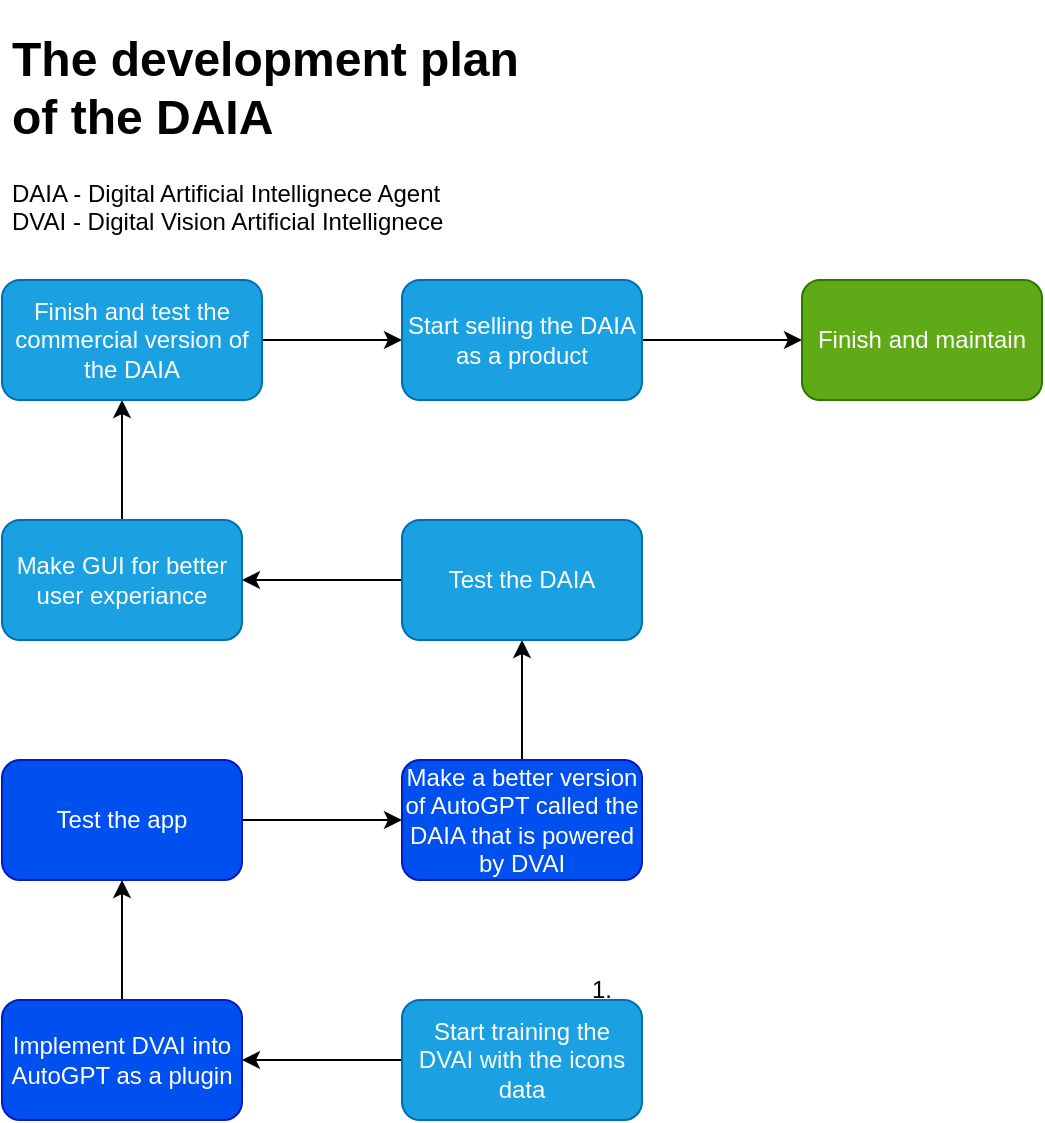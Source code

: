 <mxfile version="21.6.5" type="device">
  <diagram name="Page-1" id="gWzL2GTMoUoIFvpRtcWf">
    <mxGraphModel dx="980" dy="562" grid="1" gridSize="10" guides="1" tooltips="1" connect="1" arrows="1" fold="1" page="1" pageScale="1" pageWidth="827" pageHeight="1169" math="0" shadow="0">
      <root>
        <mxCell id="0" />
        <mxCell id="1" parent="0" />
        <mxCell id="bizEwBFf6lZEpzVgn9bI-10" style="edgeStyle=orthogonalEdgeStyle;rounded=0;orthogonalLoop=1;jettySize=auto;html=1;" parent="1" source="bizEwBFf6lZEpzVgn9bI-9" edge="1">
          <mxGeometry relative="1" as="geometry">
            <mxPoint x="160" y="850" as="targetPoint" />
          </mxGeometry>
        </mxCell>
        <mxCell id="bizEwBFf6lZEpzVgn9bI-9" value="Start training the DVAI with the icons data" style="rounded=1;whiteSpace=wrap;html=1;fillColor=#1ba1e2;fontColor=#ffffff;strokeColor=#006EAF;" parent="1" vertex="1">
          <mxGeometry x="240" y="820" width="120" height="60" as="geometry" />
        </mxCell>
        <mxCell id="bizEwBFf6lZEpzVgn9bI-12" style="edgeStyle=orthogonalEdgeStyle;rounded=0;orthogonalLoop=1;jettySize=auto;html=1;" parent="1" source="bizEwBFf6lZEpzVgn9bI-11" edge="1">
          <mxGeometry relative="1" as="geometry">
            <mxPoint x="100" y="760" as="targetPoint" />
          </mxGeometry>
        </mxCell>
        <mxCell id="bizEwBFf6lZEpzVgn9bI-11" value="Implement DVAI into AutoGPT as a plugin" style="rounded=1;whiteSpace=wrap;html=1;fillColor=#0050ef;fontColor=#ffffff;strokeColor=#001DBC;" parent="1" vertex="1">
          <mxGeometry x="40" y="820" width="120" height="60" as="geometry" />
        </mxCell>
        <mxCell id="bizEwBFf6lZEpzVgn9bI-14" style="edgeStyle=orthogonalEdgeStyle;rounded=0;orthogonalLoop=1;jettySize=auto;html=1;" parent="1" source="bizEwBFf6lZEpzVgn9bI-13" edge="1">
          <mxGeometry relative="1" as="geometry">
            <mxPoint x="240" y="730" as="targetPoint" />
          </mxGeometry>
        </mxCell>
        <mxCell id="bizEwBFf6lZEpzVgn9bI-13" value="Test the app" style="rounded=1;whiteSpace=wrap;html=1;fillColor=#0050ef;fontColor=#ffffff;strokeColor=#001DBC;" parent="1" vertex="1">
          <mxGeometry x="40" y="700" width="120" height="60" as="geometry" />
        </mxCell>
        <mxCell id="bizEwBFf6lZEpzVgn9bI-16" style="edgeStyle=orthogonalEdgeStyle;rounded=0;orthogonalLoop=1;jettySize=auto;html=1;" parent="1" source="bizEwBFf6lZEpzVgn9bI-15" edge="1">
          <mxGeometry relative="1" as="geometry">
            <mxPoint x="300" y="640" as="targetPoint" />
          </mxGeometry>
        </mxCell>
        <mxCell id="bizEwBFf6lZEpzVgn9bI-15" value="Make a better version of AutoGPT called the DAIA that is powered by DVAI" style="rounded=1;whiteSpace=wrap;html=1;fillColor=#0050ef;fontColor=#ffffff;strokeColor=#001DBC;" parent="1" vertex="1">
          <mxGeometry x="240" y="700" width="120" height="60" as="geometry" />
        </mxCell>
        <mxCell id="bizEwBFf6lZEpzVgn9bI-18" style="edgeStyle=orthogonalEdgeStyle;rounded=0;orthogonalLoop=1;jettySize=auto;html=1;" parent="1" source="bizEwBFf6lZEpzVgn9bI-17" edge="1">
          <mxGeometry relative="1" as="geometry">
            <mxPoint x="160" y="610" as="targetPoint" />
          </mxGeometry>
        </mxCell>
        <mxCell id="bizEwBFf6lZEpzVgn9bI-17" value="Test the DAIA" style="rounded=1;whiteSpace=wrap;html=1;fillColor=#1ba1e2;fontColor=#ffffff;strokeColor=#006EAF;" parent="1" vertex="1">
          <mxGeometry x="240" y="580" width="120" height="60" as="geometry" />
        </mxCell>
        <mxCell id="bizEwBFf6lZEpzVgn9bI-20" style="edgeStyle=orthogonalEdgeStyle;rounded=0;orthogonalLoop=1;jettySize=auto;html=1;" parent="1" source="bizEwBFf6lZEpzVgn9bI-19" edge="1">
          <mxGeometry relative="1" as="geometry">
            <mxPoint x="100" y="520" as="targetPoint" />
          </mxGeometry>
        </mxCell>
        <mxCell id="bizEwBFf6lZEpzVgn9bI-19" value="Make GUI for better user experiance" style="rounded=1;whiteSpace=wrap;html=1;fillColor=#1ba1e2;fontColor=#ffffff;strokeColor=#006EAF;" parent="1" vertex="1">
          <mxGeometry x="40" y="580" width="120" height="60" as="geometry" />
        </mxCell>
        <mxCell id="bizEwBFf6lZEpzVgn9bI-22" style="edgeStyle=orthogonalEdgeStyle;rounded=0;orthogonalLoop=1;jettySize=auto;html=1;" parent="1" source="bizEwBFf6lZEpzVgn9bI-21" edge="1">
          <mxGeometry relative="1" as="geometry">
            <mxPoint x="240" y="490" as="targetPoint" />
          </mxGeometry>
        </mxCell>
        <mxCell id="bizEwBFf6lZEpzVgn9bI-21" value="Finish and test the commercial version of the DAIA" style="rounded=1;whiteSpace=wrap;html=1;fillColor=#1ba1e2;fontColor=#ffffff;strokeColor=#006EAF;" parent="1" vertex="1">
          <mxGeometry x="40" y="460" width="130" height="60" as="geometry" />
        </mxCell>
        <mxCell id="bizEwBFf6lZEpzVgn9bI-24" style="edgeStyle=orthogonalEdgeStyle;rounded=0;orthogonalLoop=1;jettySize=auto;html=1;" parent="1" source="bizEwBFf6lZEpzVgn9bI-23" edge="1">
          <mxGeometry relative="1" as="geometry">
            <mxPoint x="440" y="490" as="targetPoint" />
          </mxGeometry>
        </mxCell>
        <mxCell id="bizEwBFf6lZEpzVgn9bI-23" value="Start selling the DAIA as a product" style="rounded=1;whiteSpace=wrap;html=1;fillColor=#1ba1e2;fontColor=#ffffff;strokeColor=#006EAF;" parent="1" vertex="1">
          <mxGeometry x="240" y="460" width="120" height="60" as="geometry" />
        </mxCell>
        <mxCell id="bizEwBFf6lZEpzVgn9bI-25" value="Finish and maintain" style="rounded=1;whiteSpace=wrap;html=1;fillColor=#60a917;fontColor=#ffffff;strokeColor=#2D7600;" parent="1" vertex="1">
          <mxGeometry x="440" y="460" width="120" height="60" as="geometry" />
        </mxCell>
        <mxCell id="bizEwBFf6lZEpzVgn9bI-26" value="&lt;h1&gt;The development plan of the DAIA&lt;/h1&gt;&lt;div&gt;DAIA - Digital Artificial Intellignece Agent&lt;/div&gt;&lt;div&gt;DVAI - Digital Vision Artificial Intellignece&lt;/div&gt;" style="text;html=1;strokeColor=none;fillColor=none;spacing=5;spacingTop=-20;whiteSpace=wrap;overflow=hidden;rounded=0;" parent="1" vertex="1">
          <mxGeometry x="40" y="330" width="270" height="120" as="geometry" />
        </mxCell>
        <mxCell id="bizEwBFf6lZEpzVgn9bI-27" value="1." style="text;html=1;strokeColor=none;fillColor=none;align=center;verticalAlign=middle;whiteSpace=wrap;rounded=0;" parent="1" vertex="1">
          <mxGeometry x="310" y="800" width="60" height="30" as="geometry" />
        </mxCell>
      </root>
    </mxGraphModel>
  </diagram>
</mxfile>
